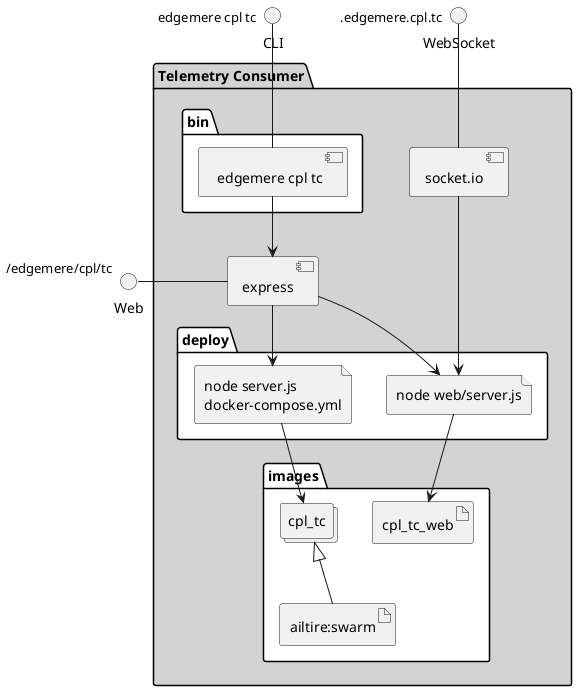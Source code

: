 @startuml
  interface CLI
  interface Web
  interface WebSocket
package "Telemetry Consumer" #lightgray {
  component express as REST
  component socket.io as socket
  folder bin #ffffff {
    component " edgemere cpl tc" as binName
  }
  binName --> REST

  folder deploy #ffffff {
      file "node server.js\ndocker-compose.yml" as cpl_tc_container
      REST --> cpl_tc_container

  
    file "node web/server.js" as web_container
    REST --> web_container
    socket ---> web_container
  
  }
  folder images #ffffff {
    collections "cpl_tc" as cpl_tcimage
    artifact "ailtire:swarm" as ailtireswarm
    cpl_tcimage <|-- ailtireswarm
    cpl_tc_container --> cpl_tcimage

  
      artifact cpl_tc_web
      web_container --> cpl_tc_web
    
  }
}
CLI " edgemere cpl tc" -- binName
Web "/edgemere/cpl/tc" - REST
WebSocket ".edgemere.cpl.tc" -- socket

@enduml
